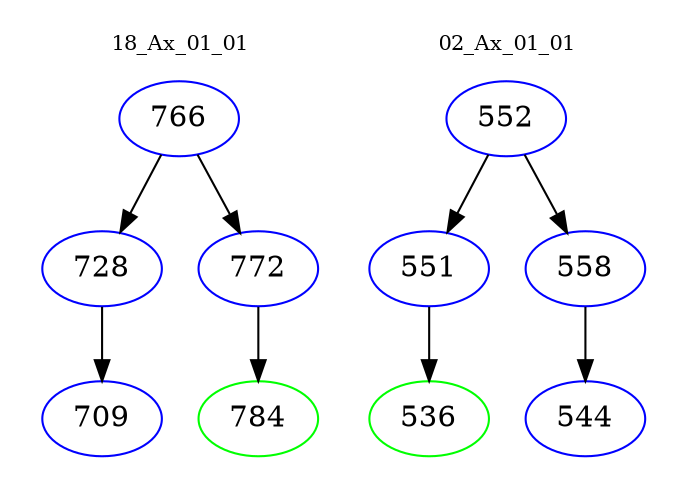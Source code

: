 digraph{
subgraph cluster_0 {
color = white
label = "18_Ax_01_01";
fontsize=10;
T0_766 [label="766", color="blue"]
T0_766 -> T0_728 [color="black"]
T0_728 [label="728", color="blue"]
T0_728 -> T0_709 [color="black"]
T0_709 [label="709", color="blue"]
T0_766 -> T0_772 [color="black"]
T0_772 [label="772", color="blue"]
T0_772 -> T0_784 [color="black"]
T0_784 [label="784", color="green"]
}
subgraph cluster_1 {
color = white
label = "02_Ax_01_01";
fontsize=10;
T1_552 [label="552", color="blue"]
T1_552 -> T1_551 [color="black"]
T1_551 [label="551", color="blue"]
T1_551 -> T1_536 [color="black"]
T1_536 [label="536", color="green"]
T1_552 -> T1_558 [color="black"]
T1_558 [label="558", color="blue"]
T1_558 -> T1_544 [color="black"]
T1_544 [label="544", color="blue"]
}
}
